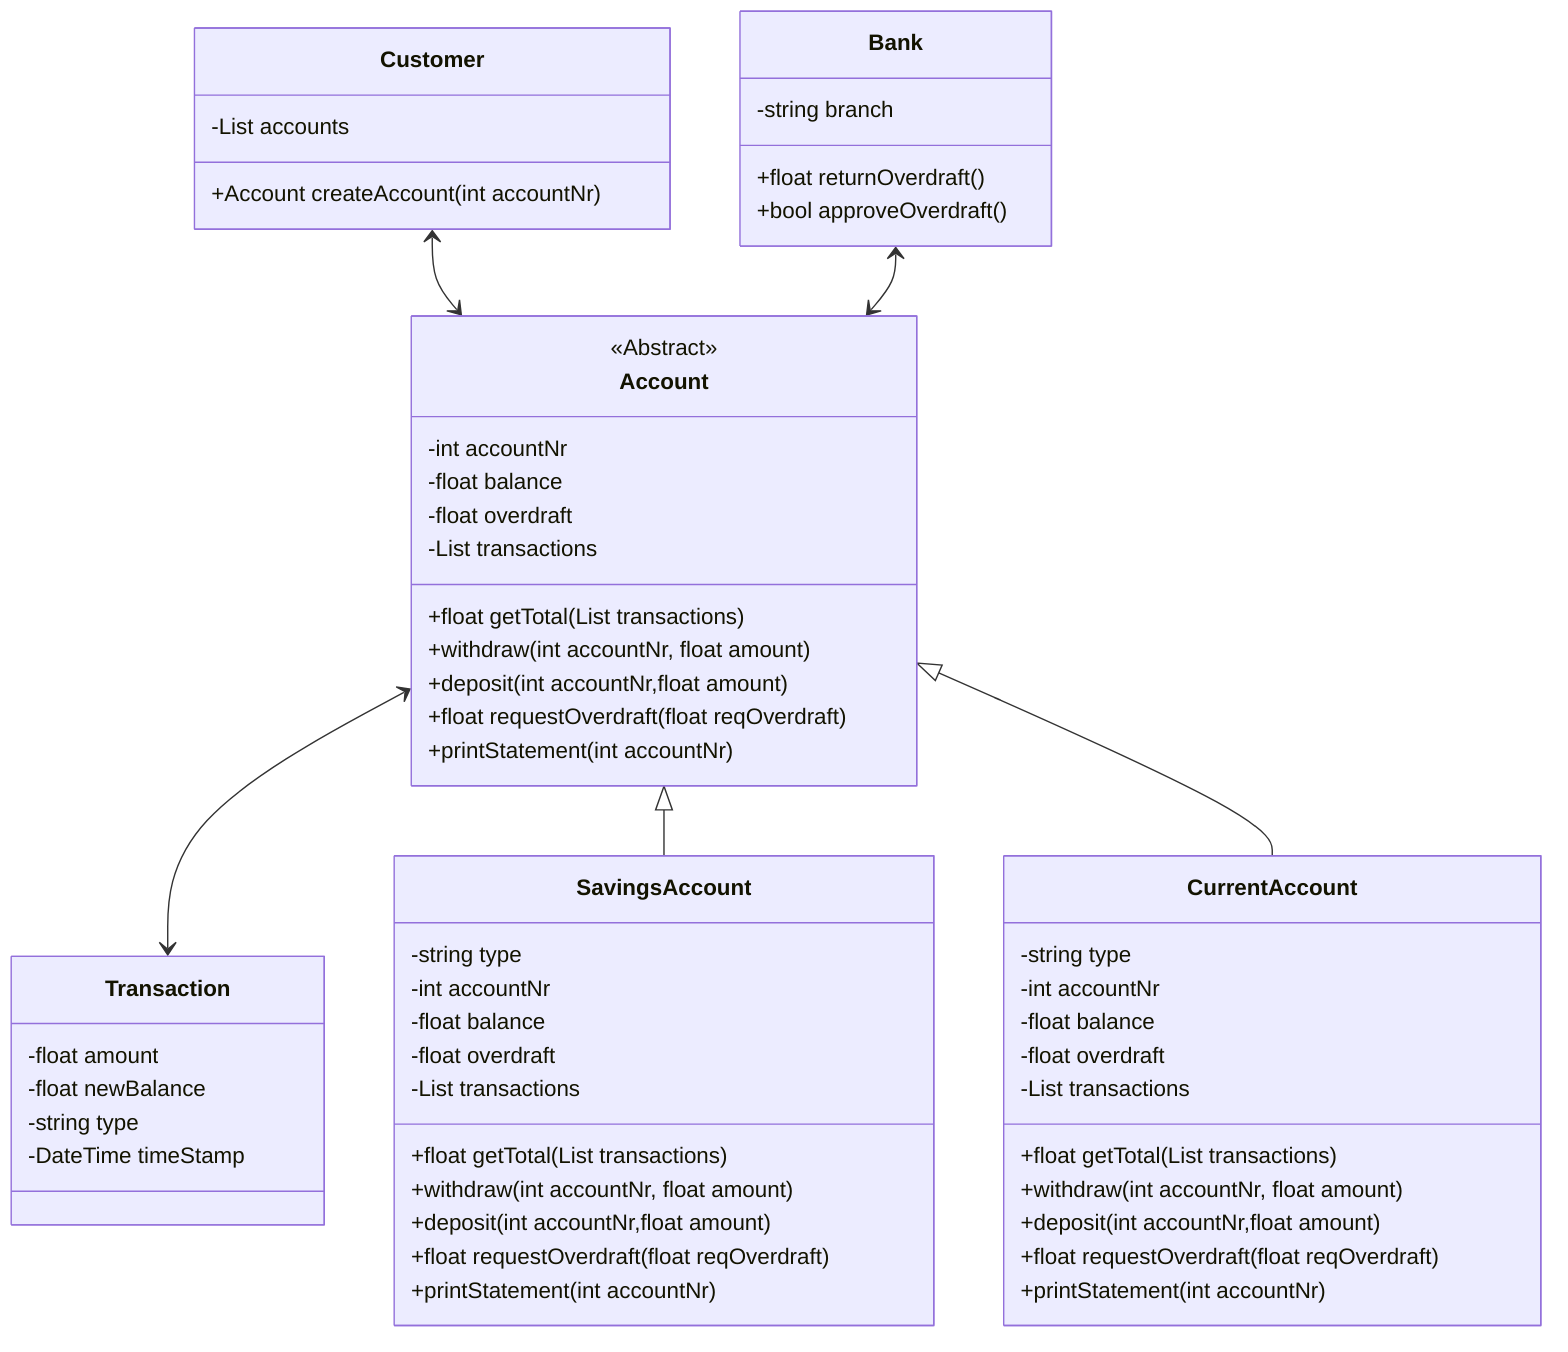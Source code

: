 classDiagram

    Customer <--> Account
    Account <--> Transaction
    Bank <--> Account
    Account <|-- SavingsAccount
    Account <|-- CurrentAccount
    class Customer {
        -List<Account> accounts
        +Account createAccount(int accountNr)
    }
    class Bank{
        -string branch
        +float returnOverdraft()
        +bool approveOverdraft()
    }
    class Account{
        <<Abstract>>
        -int accountNr
        -float balance
        -float overdraft
        -List<Transaction> transactions
        +float getTotal(List<Transaction> transactions)
        +withdraw(int accountNr, float amount)
        +deposit(int accountNr,float amount)
        +float requestOverdraft(float reqOverdraft)
        +printStatement(int accountNr)
    }
    class CurrentAccount{
        -string type
        -int accountNr
        -float balance
        -float overdraft
        -List<Transaction> transactions
        +float getTotal(List<Transaction> transactions)
        +withdraw(int accountNr, float amount)
        +deposit(int accountNr,float amount)
        +float requestOverdraft(float reqOverdraft)
        +printStatement(int accountNr)
    }
    class SavingsAccount{
        -string type
        -int accountNr
        -float balance
        -float overdraft
        -List<Transaction> transactions
        +float getTotal(List<Transaction> transactions)
        +withdraw(int accountNr, float amount)
        +deposit(int accountNr,float amount)
        +float requestOverdraft(float reqOverdraft)
        +printStatement(int accountNr)
    }
    class Transaction{
        -float amount
        -float newBalance
        -string type
        -DateTime timeStamp
    }